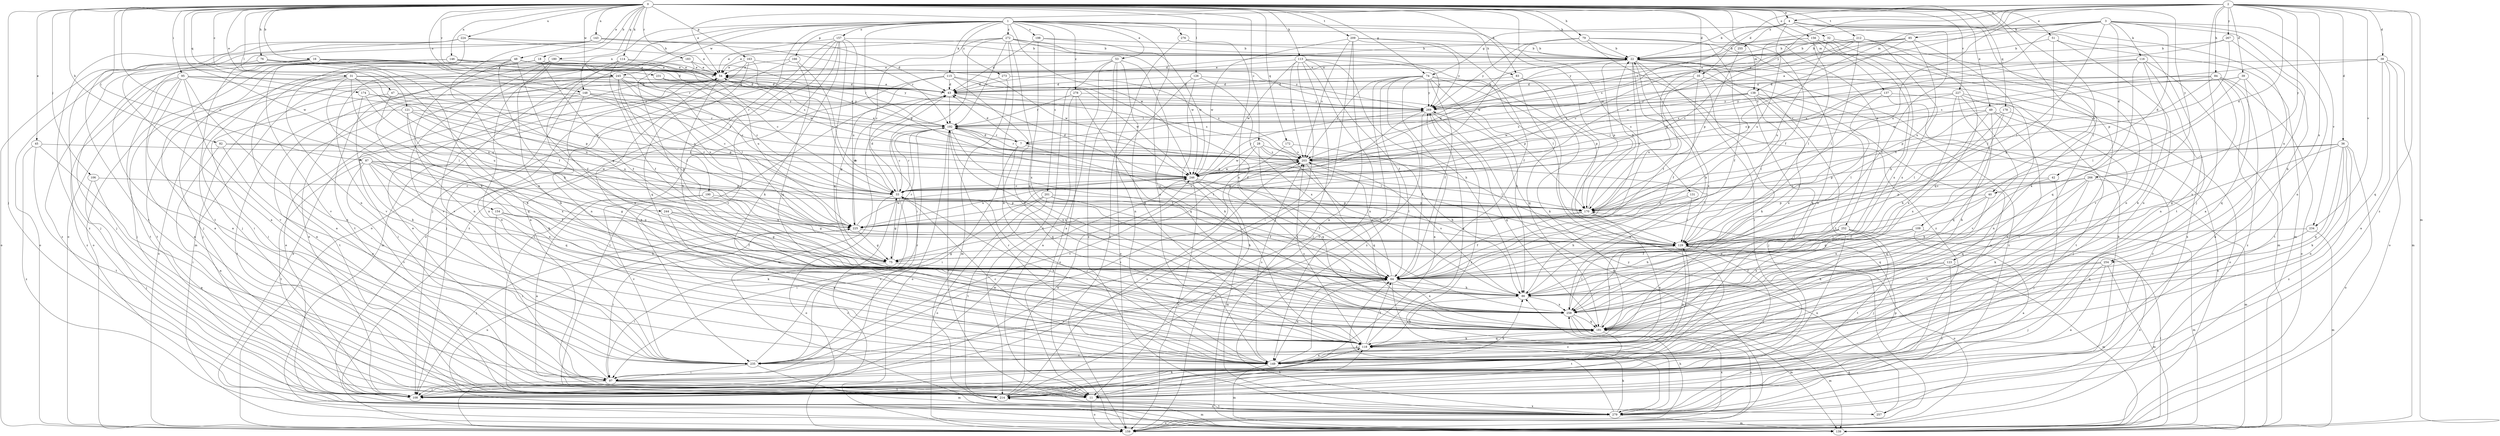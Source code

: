 strict digraph  {
0;
1;
2;
3;
4;
7;
11;
16;
18;
22;
28;
31;
32;
33;
35;
36;
38;
39;
40;
42;
43;
45;
47;
48;
49;
51;
53;
54;
64;
74;
75;
76;
79;
82;
83;
84;
85;
86;
87;
95;
97;
106;
108;
109;
113;
114;
115;
116;
118;
121;
123;
126;
129;
131;
137;
138;
139;
143;
146;
148;
149;
154;
156;
157;
159;
163;
166;
170;
172;
174;
178;
180;
181;
183;
190;
192;
198;
201;
203;
209;
212;
214;
224;
225;
227;
231;
234;
235;
244;
245;
246;
252;
254;
255;
257;
258;
266;
267;
269;
272;
273;
276;
278;
279;
0 -> 4  [label=a];
0 -> 16  [label=b];
0 -> 18  [label=b];
0 -> 22  [label=b];
0 -> 28  [label=c];
0 -> 31  [label=c];
0 -> 35  [label=d];
0 -> 45  [label=e];
0 -> 47  [label=e];
0 -> 48  [label=e];
0 -> 49  [label=e];
0 -> 51  [label=e];
0 -> 64  [label=f];
0 -> 74  [label=g];
0 -> 76  [label=h];
0 -> 79  [label=h];
0 -> 82  [label=h];
0 -> 83  [label=h];
0 -> 87  [label=i];
0 -> 95  [label=i];
0 -> 106  [label=j];
0 -> 108  [label=j];
0 -> 109  [label=k];
0 -> 113  [label=k];
0 -> 114  [label=k];
0 -> 121  [label=l];
0 -> 123  [label=l];
0 -> 126  [label=l];
0 -> 131  [label=m];
0 -> 137  [label=m];
0 -> 143  [label=n];
0 -> 146  [label=n];
0 -> 148  [label=n];
0 -> 154  [label=o];
0 -> 156  [label=o];
0 -> 163  [label=p];
0 -> 172  [label=q];
0 -> 174  [label=q];
0 -> 178  [label=q];
0 -> 180  [label=q];
0 -> 183  [label=r];
0 -> 209  [label=t];
0 -> 212  [label=t];
0 -> 224  [label=u];
0 -> 227  [label=v];
0 -> 231  [label=v];
0 -> 244  [label=w];
0 -> 245  [label=w];
0 -> 252  [label=x];
0 -> 266  [label=y];
1 -> 53  [label=e];
1 -> 83  [label=h];
1 -> 108  [label=j];
1 -> 115  [label=k];
1 -> 129  [label=l];
1 -> 138  [label=m];
1 -> 148  [label=n];
1 -> 149  [label=n];
1 -> 157  [label=o];
1 -> 159  [label=o];
1 -> 166  [label=p];
1 -> 170  [label=p];
1 -> 190  [label=r];
1 -> 198  [label=s];
1 -> 201  [label=s];
1 -> 245  [label=w];
1 -> 246  [label=w];
1 -> 272  [label=z];
1 -> 273  [label=z];
1 -> 276  [label=z];
1 -> 278  [label=z];
2 -> 4  [label=a];
2 -> 7  [label=a];
2 -> 35  [label=d];
2 -> 36  [label=d];
2 -> 38  [label=d];
2 -> 39  [label=d];
2 -> 40  [label=d];
2 -> 54  [label=e];
2 -> 84  [label=h];
2 -> 108  [label=j];
2 -> 138  [label=m];
2 -> 139  [label=m];
2 -> 225  [label=u];
2 -> 234  [label=v];
2 -> 254  [label=x];
2 -> 266  [label=y];
2 -> 267  [label=y];
2 -> 269  [label=y];
2 -> 279  [label=z];
3 -> 7  [label=a];
3 -> 11  [label=a];
3 -> 40  [label=d];
3 -> 42  [label=d];
3 -> 74  [label=g];
3 -> 85  [label=h];
3 -> 116  [label=k];
3 -> 129  [label=l];
3 -> 149  [label=n];
3 -> 192  [label=r];
3 -> 234  [label=v];
3 -> 269  [label=y];
4 -> 22  [label=b];
4 -> 32  [label=c];
4 -> 64  [label=f];
4 -> 118  [label=k];
4 -> 203  [label=s];
4 -> 214  [label=t];
4 -> 225  [label=u];
4 -> 254  [label=x];
4 -> 255  [label=x];
7 -> 43  [label=d];
7 -> 97  [label=i];
7 -> 129  [label=l];
7 -> 181  [label=q];
7 -> 192  [label=r];
7 -> 203  [label=s];
11 -> 118  [label=k];
11 -> 159  [label=o];
11 -> 257  [label=x];
16 -> 11  [label=a];
16 -> 43  [label=d];
16 -> 54  [label=e];
16 -> 108  [label=j];
16 -> 118  [label=k];
16 -> 159  [label=o];
16 -> 192  [label=r];
16 -> 225  [label=u];
16 -> 279  [label=z];
18 -> 54  [label=e];
18 -> 64  [label=f];
18 -> 108  [label=j];
18 -> 129  [label=l];
18 -> 235  [label=v];
22 -> 54  [label=e];
22 -> 64  [label=f];
22 -> 97  [label=i];
22 -> 118  [label=k];
22 -> 170  [label=p];
22 -> 214  [label=t];
22 -> 225  [label=u];
22 -> 246  [label=w];
22 -> 257  [label=x];
22 -> 258  [label=x];
28 -> 86  [label=h];
28 -> 129  [label=l];
28 -> 181  [label=q];
28 -> 203  [label=s];
28 -> 225  [label=u];
28 -> 246  [label=w];
31 -> 43  [label=d];
31 -> 86  [label=h];
31 -> 108  [label=j];
31 -> 129  [label=l];
31 -> 170  [label=p];
31 -> 214  [label=t];
31 -> 225  [label=u];
31 -> 269  [label=y];
32 -> 22  [label=b];
32 -> 33  [label=c];
32 -> 149  [label=n];
32 -> 225  [label=u];
32 -> 235  [label=v];
33 -> 43  [label=d];
33 -> 75  [label=g];
33 -> 97  [label=i];
33 -> 118  [label=k];
33 -> 159  [label=o];
33 -> 170  [label=p];
33 -> 192  [label=r];
35 -> 43  [label=d];
35 -> 64  [label=f];
35 -> 118  [label=k];
35 -> 225  [label=u];
35 -> 279  [label=z];
36 -> 75  [label=g];
36 -> 118  [label=k];
36 -> 149  [label=n];
36 -> 159  [label=o];
36 -> 170  [label=p];
36 -> 181  [label=q];
36 -> 203  [label=s];
36 -> 279  [label=z];
38 -> 11  [label=a];
38 -> 54  [label=e];
38 -> 139  [label=m];
38 -> 159  [label=o];
38 -> 181  [label=q];
38 -> 203  [label=s];
39 -> 43  [label=d];
39 -> 129  [label=l];
39 -> 181  [label=q];
39 -> 203  [label=s];
39 -> 214  [label=t];
40 -> 64  [label=f];
40 -> 170  [label=p];
40 -> 181  [label=q];
40 -> 258  [label=x];
42 -> 33  [label=c];
42 -> 108  [label=j];
42 -> 181  [label=q];
43 -> 54  [label=e];
43 -> 139  [label=m];
43 -> 192  [label=r];
43 -> 203  [label=s];
43 -> 214  [label=t];
43 -> 269  [label=y];
45 -> 97  [label=i];
45 -> 203  [label=s];
45 -> 214  [label=t];
45 -> 279  [label=z];
47 -> 97  [label=i];
47 -> 170  [label=p];
47 -> 181  [label=q];
47 -> 269  [label=y];
48 -> 11  [label=a];
48 -> 54  [label=e];
48 -> 64  [label=f];
48 -> 86  [label=h];
48 -> 108  [label=j];
48 -> 149  [label=n];
48 -> 159  [label=o];
48 -> 203  [label=s];
48 -> 225  [label=u];
48 -> 269  [label=y];
49 -> 86  [label=h];
49 -> 129  [label=l];
49 -> 149  [label=n];
49 -> 159  [label=o];
49 -> 181  [label=q];
49 -> 192  [label=r];
51 -> 22  [label=b];
51 -> 75  [label=g];
51 -> 139  [label=m];
51 -> 149  [label=n];
53 -> 11  [label=a];
53 -> 54  [label=e];
53 -> 118  [label=k];
53 -> 149  [label=n];
53 -> 214  [label=t];
53 -> 258  [label=x];
53 -> 279  [label=z];
54 -> 43  [label=d];
54 -> 86  [label=h];
64 -> 86  [label=h];
64 -> 149  [label=n];
64 -> 203  [label=s];
64 -> 235  [label=v];
64 -> 258  [label=x];
64 -> 279  [label=z];
74 -> 11  [label=a];
74 -> 43  [label=d];
74 -> 64  [label=f];
74 -> 86  [label=h];
74 -> 159  [label=o];
74 -> 170  [label=p];
74 -> 203  [label=s];
74 -> 214  [label=t];
74 -> 235  [label=v];
74 -> 269  [label=y];
74 -> 279  [label=z];
75 -> 64  [label=f];
75 -> 97  [label=i];
75 -> 192  [label=r];
76 -> 54  [label=e];
76 -> 75  [label=g];
76 -> 159  [label=o];
76 -> 258  [label=x];
79 -> 22  [label=b];
79 -> 64  [label=f];
79 -> 149  [label=n];
79 -> 246  [label=w];
79 -> 269  [label=y];
79 -> 279  [label=z];
82 -> 11  [label=a];
82 -> 149  [label=n];
82 -> 203  [label=s];
82 -> 246  [label=w];
83 -> 11  [label=a];
83 -> 43  [label=d];
83 -> 118  [label=k];
83 -> 181  [label=q];
84 -> 11  [label=a];
84 -> 43  [label=d];
84 -> 159  [label=o];
84 -> 170  [label=p];
84 -> 203  [label=s];
84 -> 246  [label=w];
84 -> 258  [label=x];
84 -> 279  [label=z];
85 -> 22  [label=b];
85 -> 43  [label=d];
85 -> 129  [label=l];
85 -> 170  [label=p];
85 -> 225  [label=u];
85 -> 269  [label=y];
86 -> 22  [label=b];
86 -> 118  [label=k];
86 -> 203  [label=s];
86 -> 258  [label=x];
87 -> 64  [label=f];
87 -> 75  [label=g];
87 -> 170  [label=p];
87 -> 181  [label=q];
87 -> 214  [label=t];
87 -> 235  [label=v];
87 -> 246  [label=w];
87 -> 258  [label=x];
95 -> 11  [label=a];
95 -> 43  [label=d];
95 -> 97  [label=i];
95 -> 149  [label=n];
95 -> 203  [label=s];
95 -> 214  [label=t];
95 -> 225  [label=u];
95 -> 235  [label=v];
95 -> 279  [label=z];
97 -> 11  [label=a];
97 -> 54  [label=e];
97 -> 86  [label=h];
97 -> 108  [label=j];
97 -> 214  [label=t];
106 -> 11  [label=a];
106 -> 33  [label=c];
106 -> 108  [label=j];
108 -> 54  [label=e];
108 -> 246  [label=w];
109 -> 11  [label=a];
109 -> 75  [label=g];
109 -> 129  [label=l];
109 -> 139  [label=m];
109 -> 258  [label=x];
113 -> 54  [label=e];
113 -> 64  [label=f];
113 -> 86  [label=h];
113 -> 97  [label=i];
113 -> 149  [label=n];
113 -> 203  [label=s];
113 -> 246  [label=w];
113 -> 269  [label=y];
113 -> 279  [label=z];
114 -> 33  [label=c];
114 -> 54  [label=e];
114 -> 64  [label=f];
114 -> 149  [label=n];
114 -> 235  [label=v];
115 -> 43  [label=d];
115 -> 64  [label=f];
115 -> 75  [label=g];
115 -> 181  [label=q];
115 -> 214  [label=t];
115 -> 246  [label=w];
116 -> 33  [label=c];
116 -> 54  [label=e];
116 -> 118  [label=k];
116 -> 139  [label=m];
116 -> 149  [label=n];
116 -> 181  [label=q];
118 -> 33  [label=c];
118 -> 64  [label=f];
118 -> 149  [label=n];
118 -> 181  [label=q];
118 -> 203  [label=s];
118 -> 235  [label=v];
118 -> 269  [label=y];
121 -> 33  [label=c];
121 -> 118  [label=k];
121 -> 192  [label=r];
121 -> 214  [label=t];
121 -> 225  [label=u];
121 -> 258  [label=x];
123 -> 64  [label=f];
123 -> 86  [label=h];
123 -> 139  [label=m];
123 -> 149  [label=n];
123 -> 279  [label=z];
126 -> 43  [label=d];
126 -> 118  [label=k];
126 -> 159  [label=o];
126 -> 170  [label=p];
126 -> 258  [label=x];
129 -> 75  [label=g];
129 -> 108  [label=j];
129 -> 149  [label=n];
129 -> 159  [label=o];
131 -> 86  [label=h];
131 -> 129  [label=l];
131 -> 170  [label=p];
137 -> 64  [label=f];
137 -> 159  [label=o];
137 -> 269  [label=y];
137 -> 279  [label=z];
138 -> 11  [label=a];
138 -> 108  [label=j];
138 -> 129  [label=l];
138 -> 203  [label=s];
138 -> 246  [label=w];
138 -> 258  [label=x];
138 -> 269  [label=y];
139 -> 54  [label=e];
139 -> 129  [label=l];
139 -> 225  [label=u];
143 -> 22  [label=b];
143 -> 43  [label=d];
143 -> 64  [label=f];
143 -> 159  [label=o];
143 -> 192  [label=r];
143 -> 214  [label=t];
146 -> 11  [label=a];
146 -> 43  [label=d];
146 -> 54  [label=e];
146 -> 108  [label=j];
146 -> 235  [label=v];
146 -> 246  [label=w];
148 -> 33  [label=c];
148 -> 97  [label=i];
148 -> 203  [label=s];
148 -> 214  [label=t];
148 -> 258  [label=x];
148 -> 269  [label=y];
149 -> 33  [label=c];
149 -> 54  [label=e];
149 -> 64  [label=f];
149 -> 129  [label=l];
149 -> 139  [label=m];
149 -> 192  [label=r];
149 -> 203  [label=s];
154 -> 86  [label=h];
154 -> 97  [label=i];
154 -> 118  [label=k];
154 -> 225  [label=u];
156 -> 22  [label=b];
156 -> 86  [label=h];
156 -> 108  [label=j];
156 -> 129  [label=l];
156 -> 170  [label=p];
156 -> 258  [label=x];
157 -> 11  [label=a];
157 -> 22  [label=b];
157 -> 54  [label=e];
157 -> 118  [label=k];
157 -> 159  [label=o];
157 -> 181  [label=q];
157 -> 225  [label=u];
157 -> 235  [label=v];
157 -> 279  [label=z];
159 -> 33  [label=c];
159 -> 86  [label=h];
159 -> 258  [label=x];
163 -> 33  [label=c];
163 -> 54  [label=e];
163 -> 139  [label=m];
163 -> 181  [label=q];
163 -> 246  [label=w];
166 -> 33  [label=c];
166 -> 54  [label=e];
166 -> 108  [label=j];
166 -> 181  [label=q];
170 -> 22  [label=b];
170 -> 64  [label=f];
170 -> 149  [label=n];
170 -> 225  [label=u];
172 -> 86  [label=h];
172 -> 203  [label=s];
172 -> 235  [label=v];
174 -> 118  [label=k];
174 -> 225  [label=u];
174 -> 246  [label=w];
174 -> 269  [label=y];
178 -> 108  [label=j];
178 -> 129  [label=l];
178 -> 192  [label=r];
178 -> 258  [label=x];
180 -> 54  [label=e];
180 -> 118  [label=k];
180 -> 149  [label=n];
180 -> 214  [label=t];
180 -> 235  [label=v];
181 -> 118  [label=k];
181 -> 129  [label=l];
181 -> 139  [label=m];
181 -> 214  [label=t];
183 -> 54  [label=e];
183 -> 64  [label=f];
183 -> 139  [label=m];
183 -> 192  [label=r];
190 -> 11  [label=a];
190 -> 75  [label=g];
190 -> 170  [label=p];
190 -> 235  [label=v];
192 -> 33  [label=c];
192 -> 54  [label=e];
192 -> 64  [label=f];
192 -> 129  [label=l];
192 -> 159  [label=o];
192 -> 170  [label=p];
192 -> 258  [label=x];
192 -> 7  [label=d];
198 -> 22  [label=b];
198 -> 43  [label=d];
198 -> 181  [label=q];
198 -> 246  [label=w];
201 -> 64  [label=f];
201 -> 86  [label=h];
201 -> 159  [label=o];
201 -> 170  [label=p];
201 -> 214  [label=t];
201 -> 235  [label=v];
203 -> 54  [label=e];
203 -> 129  [label=l];
203 -> 159  [label=o];
203 -> 181  [label=q];
203 -> 192  [label=r];
203 -> 246  [label=w];
209 -> 11  [label=a];
209 -> 22  [label=b];
209 -> 64  [label=f];
209 -> 108  [label=j];
209 -> 203  [label=s];
209 -> 246  [label=w];
209 -> 269  [label=y];
212 -> 22  [label=b];
212 -> 33  [label=c];
212 -> 129  [label=l];
212 -> 181  [label=q];
212 -> 246  [label=w];
212 -> 258  [label=x];
214 -> 118  [label=k];
214 -> 139  [label=m];
214 -> 203  [label=s];
214 -> 246  [label=w];
214 -> 279  [label=z];
224 -> 11  [label=a];
224 -> 22  [label=b];
224 -> 54  [label=e];
224 -> 149  [label=n];
224 -> 214  [label=t];
224 -> 279  [label=z];
225 -> 43  [label=d];
225 -> 75  [label=g];
225 -> 97  [label=i];
225 -> 108  [label=j];
225 -> 129  [label=l];
225 -> 246  [label=w];
227 -> 118  [label=k];
227 -> 149  [label=n];
227 -> 203  [label=s];
227 -> 214  [label=t];
227 -> 235  [label=v];
227 -> 258  [label=x];
227 -> 269  [label=y];
231 -> 33  [label=c];
231 -> 43  [label=d];
234 -> 129  [label=l];
234 -> 139  [label=m];
234 -> 181  [label=q];
235 -> 54  [label=e];
235 -> 97  [label=i];
235 -> 139  [label=m];
235 -> 192  [label=r];
235 -> 203  [label=s];
244 -> 64  [label=f];
244 -> 75  [label=g];
244 -> 149  [label=n];
244 -> 225  [label=u];
245 -> 11  [label=a];
245 -> 33  [label=c];
245 -> 43  [label=d];
245 -> 75  [label=g];
245 -> 108  [label=j];
245 -> 129  [label=l];
245 -> 159  [label=o];
245 -> 225  [label=u];
245 -> 269  [label=y];
246 -> 33  [label=c];
246 -> 43  [label=d];
246 -> 64  [label=f];
246 -> 129  [label=l];
246 -> 139  [label=m];
246 -> 159  [label=o];
246 -> 203  [label=s];
246 -> 225  [label=u];
246 -> 269  [label=y];
252 -> 64  [label=f];
252 -> 86  [label=h];
252 -> 108  [label=j];
252 -> 129  [label=l];
252 -> 159  [label=o];
252 -> 214  [label=t];
254 -> 11  [label=a];
254 -> 64  [label=f];
254 -> 86  [label=h];
254 -> 108  [label=j];
254 -> 139  [label=m];
255 -> 170  [label=p];
257 -> 181  [label=q];
257 -> 269  [label=y];
258 -> 129  [label=l];
258 -> 139  [label=m];
258 -> 159  [label=o];
258 -> 181  [label=q];
266 -> 33  [label=c];
266 -> 86  [label=h];
266 -> 118  [label=k];
266 -> 139  [label=m];
266 -> 170  [label=p];
266 -> 181  [label=q];
267 -> 22  [label=b];
267 -> 86  [label=h];
267 -> 170  [label=p];
267 -> 203  [label=s];
269 -> 22  [label=b];
269 -> 64  [label=f];
269 -> 75  [label=g];
269 -> 159  [label=o];
269 -> 181  [label=q];
269 -> 192  [label=r];
272 -> 22  [label=b];
272 -> 33  [label=c];
272 -> 54  [label=e];
272 -> 97  [label=i];
272 -> 129  [label=l];
272 -> 149  [label=n];
272 -> 192  [label=r];
272 -> 246  [label=w];
272 -> 258  [label=x];
273 -> 43  [label=d];
273 -> 139  [label=m];
273 -> 203  [label=s];
276 -> 22  [label=b];
276 -> 159  [label=o];
276 -> 258  [label=x];
278 -> 11  [label=a];
278 -> 159  [label=o];
278 -> 181  [label=q];
278 -> 192  [label=r];
278 -> 269  [label=y];
279 -> 22  [label=b];
279 -> 54  [label=e];
279 -> 64  [label=f];
279 -> 118  [label=k];
279 -> 139  [label=m];
279 -> 159  [label=o];
279 -> 170  [label=p];
279 -> 192  [label=r];
279 -> 214  [label=t];
279 -> 269  [label=y];
}
